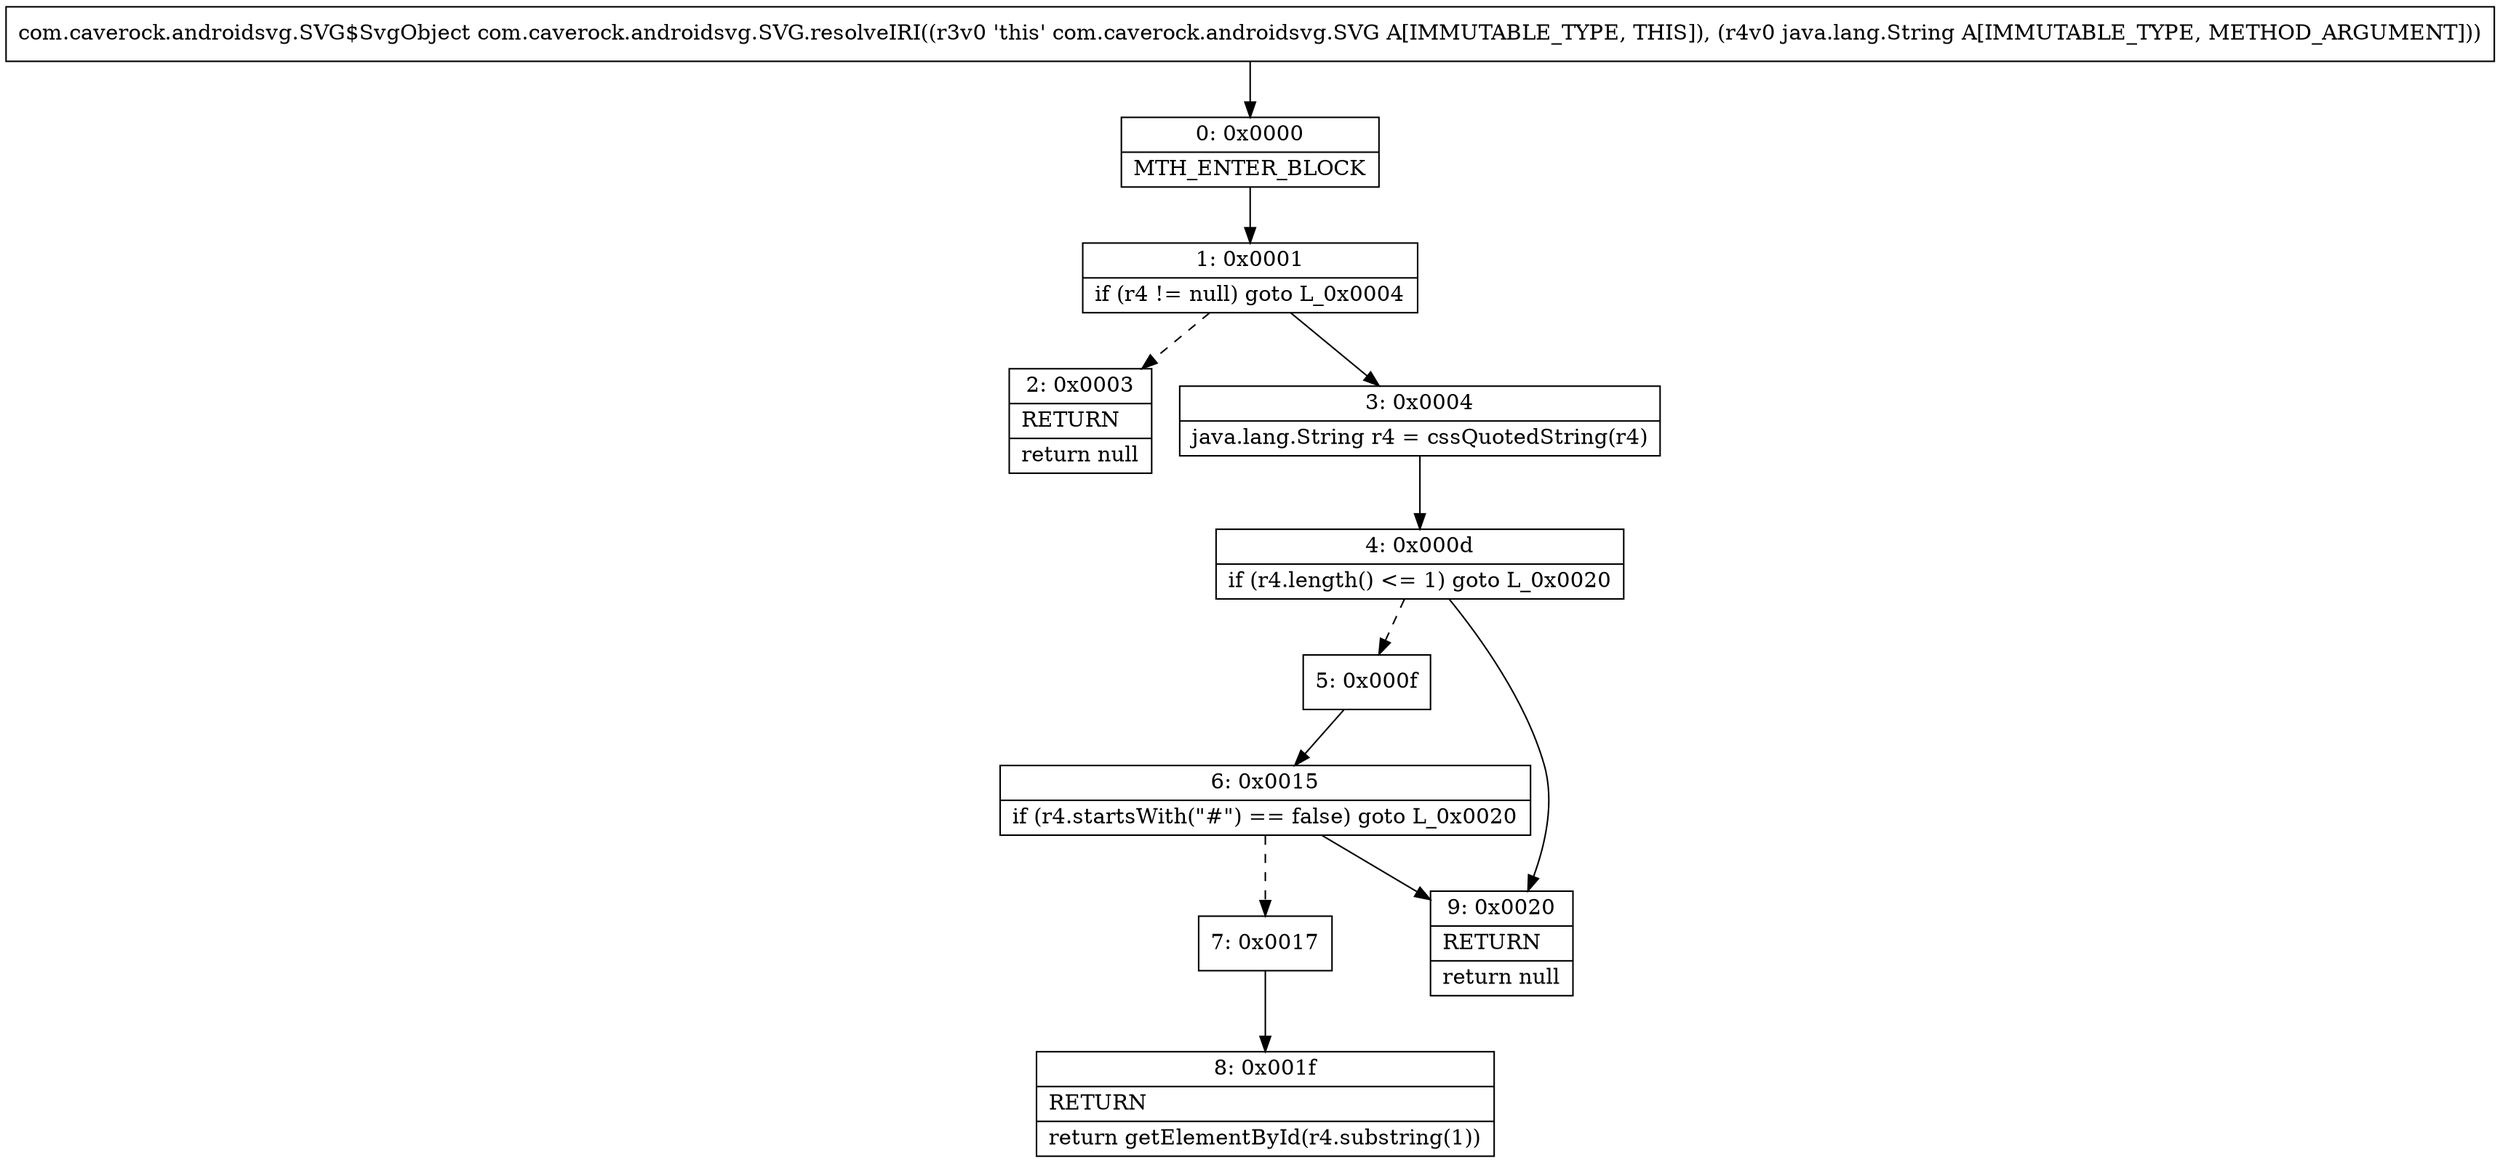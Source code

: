 digraph "CFG forcom.caverock.androidsvg.SVG.resolveIRI(Ljava\/lang\/String;)Lcom\/caverock\/androidsvg\/SVG$SvgObject;" {
Node_0 [shape=record,label="{0\:\ 0x0000|MTH_ENTER_BLOCK\l}"];
Node_1 [shape=record,label="{1\:\ 0x0001|if (r4 != null) goto L_0x0004\l}"];
Node_2 [shape=record,label="{2\:\ 0x0003|RETURN\l|return null\l}"];
Node_3 [shape=record,label="{3\:\ 0x0004|java.lang.String r4 = cssQuotedString(r4)\l}"];
Node_4 [shape=record,label="{4\:\ 0x000d|if (r4.length() \<= 1) goto L_0x0020\l}"];
Node_5 [shape=record,label="{5\:\ 0x000f}"];
Node_6 [shape=record,label="{6\:\ 0x0015|if (r4.startsWith(\"#\") == false) goto L_0x0020\l}"];
Node_7 [shape=record,label="{7\:\ 0x0017}"];
Node_8 [shape=record,label="{8\:\ 0x001f|RETURN\l|return getElementById(r4.substring(1))\l}"];
Node_9 [shape=record,label="{9\:\ 0x0020|RETURN\l|return null\l}"];
MethodNode[shape=record,label="{com.caverock.androidsvg.SVG$SvgObject com.caverock.androidsvg.SVG.resolveIRI((r3v0 'this' com.caverock.androidsvg.SVG A[IMMUTABLE_TYPE, THIS]), (r4v0 java.lang.String A[IMMUTABLE_TYPE, METHOD_ARGUMENT])) }"];
MethodNode -> Node_0;
Node_0 -> Node_1;
Node_1 -> Node_2[style=dashed];
Node_1 -> Node_3;
Node_3 -> Node_4;
Node_4 -> Node_5[style=dashed];
Node_4 -> Node_9;
Node_5 -> Node_6;
Node_6 -> Node_7[style=dashed];
Node_6 -> Node_9;
Node_7 -> Node_8;
}

